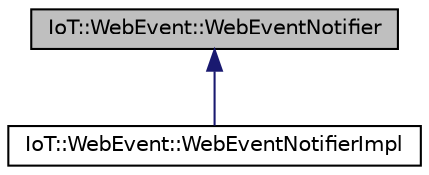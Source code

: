 digraph "IoT::WebEvent::WebEventNotifier"
{
 // LATEX_PDF_SIZE
  edge [fontname="Helvetica",fontsize="10",labelfontname="Helvetica",labelfontsize="10"];
  node [fontname="Helvetica",fontsize="10",shape=record];
  Node1 [label="IoT::WebEvent::WebEventNotifier",height=0.2,width=0.4,color="black", fillcolor="grey75", style="filled", fontcolor="black",tooltip=" "];
  Node1 -> Node2 [dir="back",color="midnightblue",fontsize="10",style="solid"];
  Node2 [label="IoT::WebEvent::WebEventNotifierImpl",height=0.2,width=0.4,color="black", fillcolor="white", style="filled",URL="$classIoT_1_1WebEvent_1_1WebEventNotifierImpl.html",tooltip="The implementation of the WebEventNotifier interface."];
}

